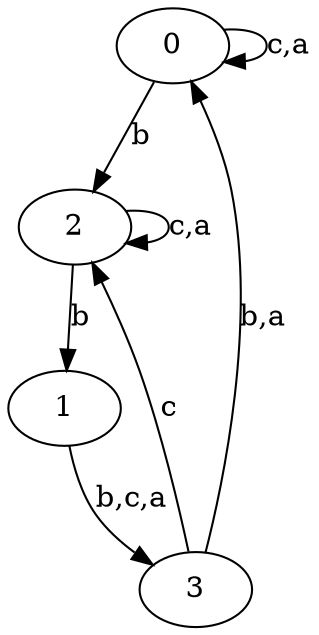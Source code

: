 digraph {
 ranksep=0.5;
 d2tdocpreamble = "\usetikzlibrary{automata}";
 d2tfigpreamble = "\tikzstyle{every state}= [ draw=blue!50,very thick,fill=blue!20]  \tikzstyle{auto}= [fill=white]";
 node [style="state"];
 edge [lblstyle="auto",topath="bend right", len=4  ]
  "0" [label="0",];
  "1" [label="1",];
  "2" [label="2",style = "state, initial, accepting"];
  "3" [label="3",];
  "0" -> "0" [label="c,a",topath="loop above"];
  "0" -> "2" [label="b"];
  "1" -> "3" [label="b,c,a"];
  "2" -> "1" [label="b"];
  "2" -> "2" [label="c,a",topath="loop above"];
  "3" -> "0" [label="b,a"];
  "3" -> "2" [label="c"];
}